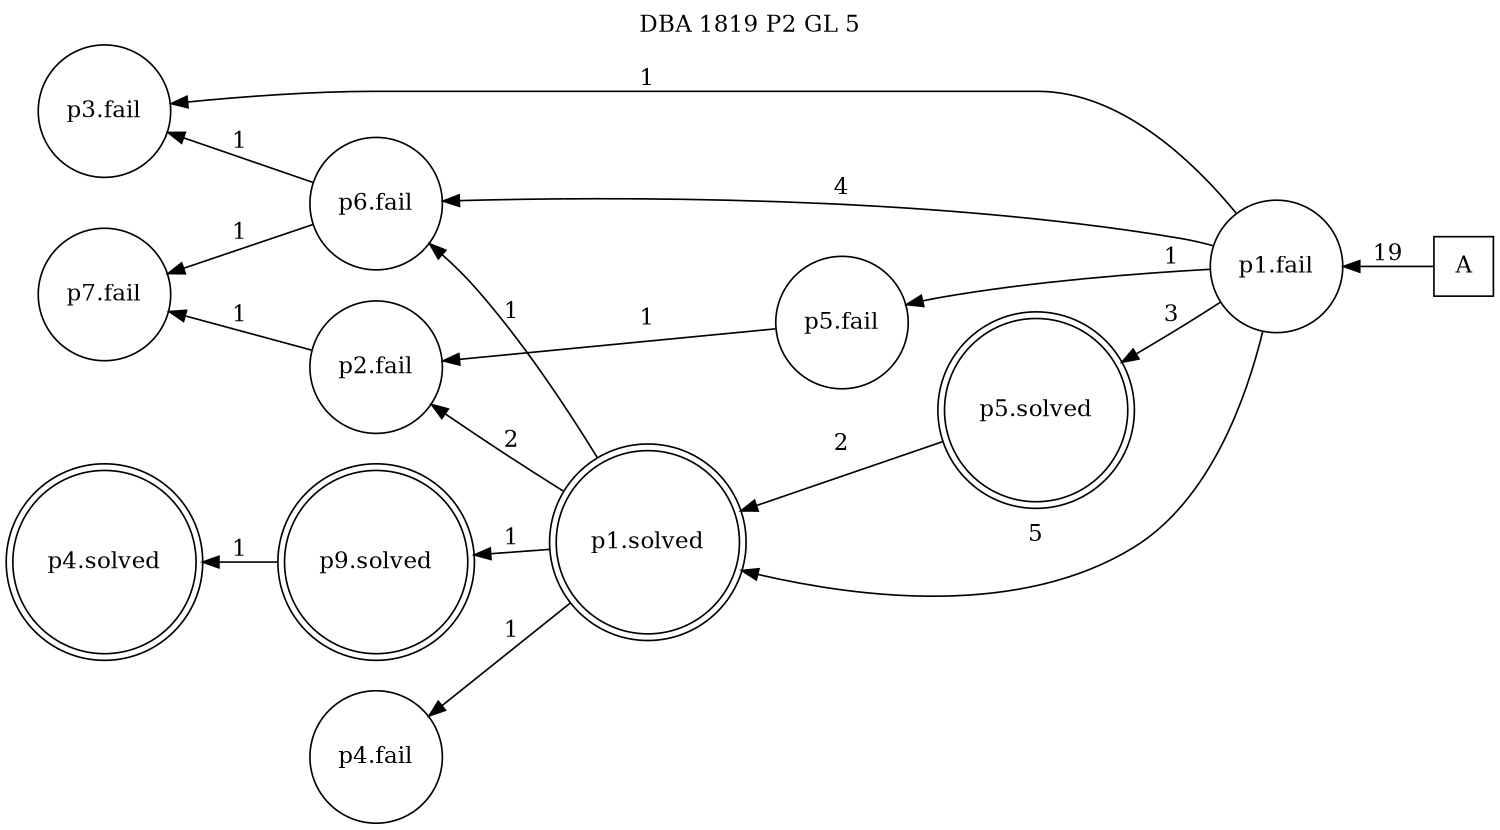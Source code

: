 digraph DBA_1819_P2_GL_5 {
labelloc="tl"
label= " DBA 1819 P2 GL 5 "
rankdir="RL";
graph [ size=" 10 , 10 !"]

"A" [shape="square" label="A"]
"p1.fail" [shape="circle" label="p1.fail"]
"p6.fail" [shape="circle" label="p6.fail"]
"p1.solved" [shape="doublecircle" label="p1.solved"]
"p4.fail" [shape="circle" label="p4.fail"]
"p2.fail" [shape="circle" label="p2.fail"]
"p7.fail" [shape="circle" label="p7.fail"]
"p3.fail" [shape="circle" label="p3.fail"]
"p5.fail" [shape="circle" label="p5.fail"]
"p5.solved" [shape="doublecircle" label="p5.solved"]
"p9.solved" [shape="doublecircle" label="p9.solved"]
"p4.solved" [shape="doublecircle" label="p4.solved"]
"A" -> "p1.fail" [ label=19]
"p1.fail" -> "p6.fail" [ label=4]
"p1.fail" -> "p1.solved" [ label=5]
"p1.fail" -> "p3.fail" [ label=1]
"p1.fail" -> "p5.fail" [ label=1]
"p1.fail" -> "p5.solved" [ label=3]
"p6.fail" -> "p7.fail" [ label=1]
"p6.fail" -> "p3.fail" [ label=1]
"p1.solved" -> "p6.fail" [ label=1]
"p1.solved" -> "p4.fail" [ label=1]
"p1.solved" -> "p2.fail" [ label=2]
"p1.solved" -> "p9.solved" [ label=1]
"p2.fail" -> "p7.fail" [ label=1]
"p5.fail" -> "p2.fail" [ label=1]
"p5.solved" -> "p1.solved" [ label=2]
"p9.solved" -> "p4.solved" [ label=1]
}
